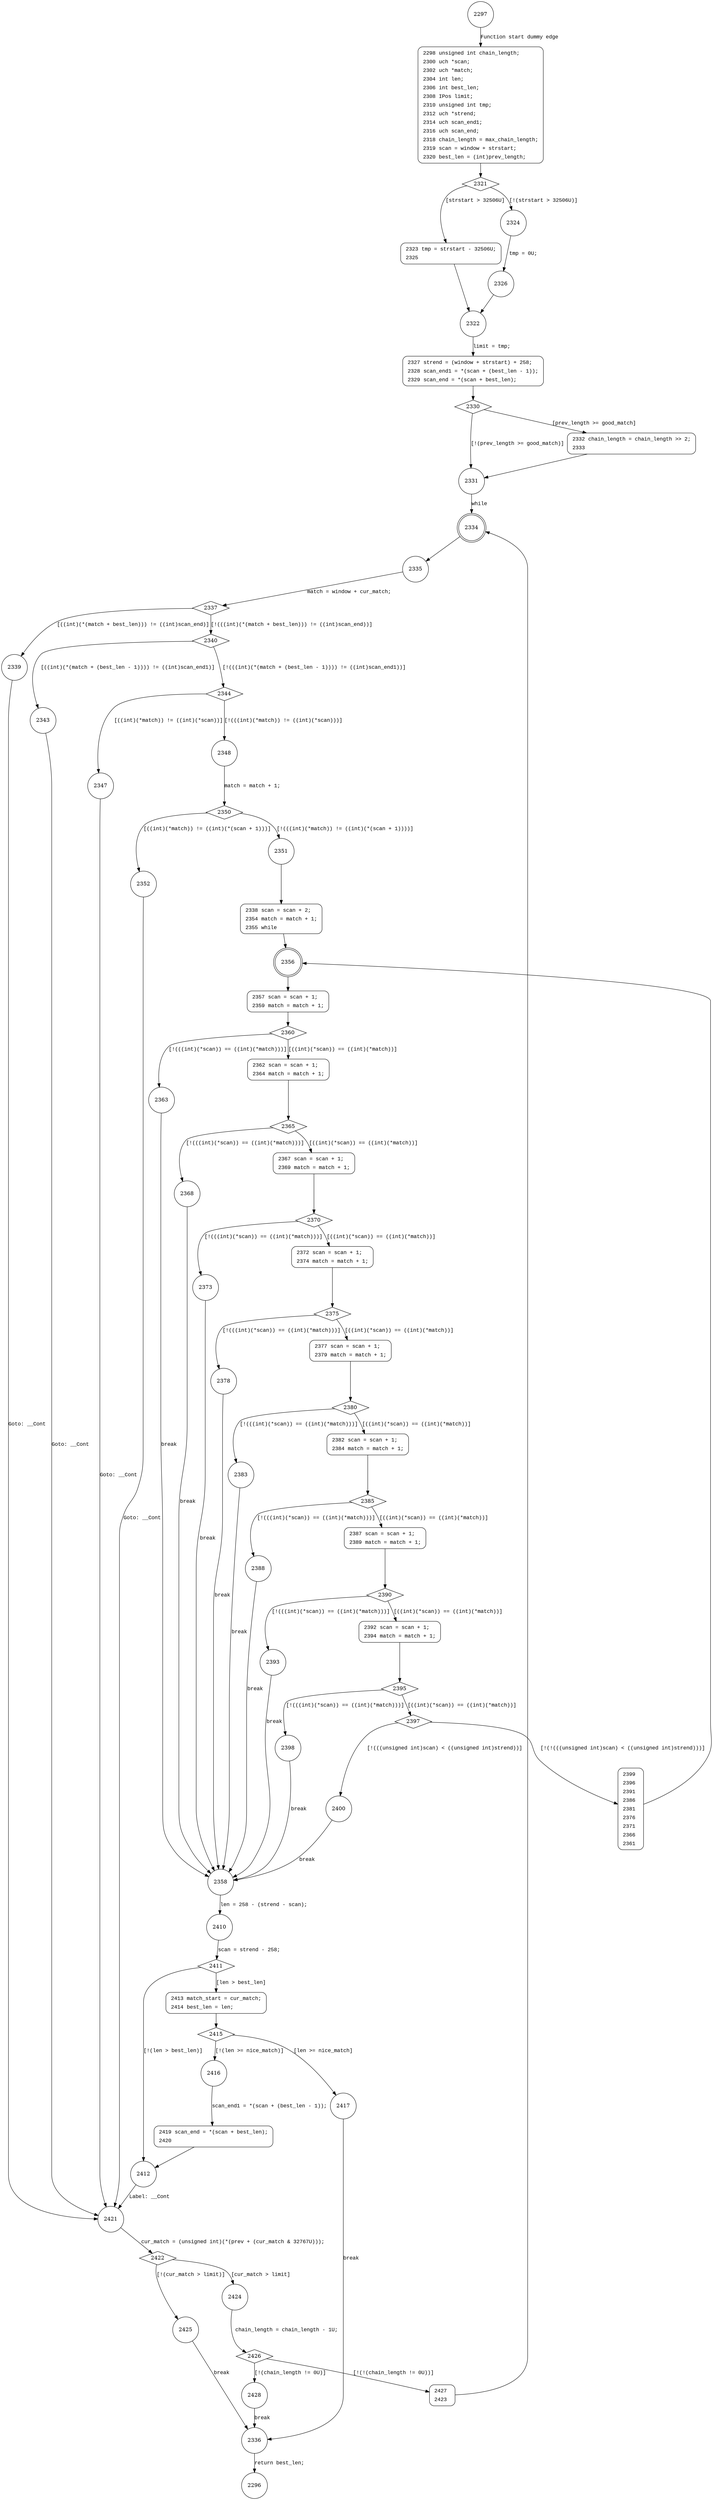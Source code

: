 digraph longest_match {
2297 [shape="circle"]
2298 [shape="circle"]
2321 [shape="diamond"]
2324 [shape="circle"]
2323 [shape="circle"]
2322 [shape="circle"]
2327 [shape="circle"]
2330 [shape="diamond"]
2331 [shape="circle"]
2332 [shape="circle"]
2334 [shape="doublecircle"]
2335 [shape="circle"]
2337 [shape="diamond"]
2340 [shape="diamond"]
2339 [shape="circle"]
2421 [shape="circle"]
2422 [shape="diamond"]
2425 [shape="circle"]
2424 [shape="circle"]
2426 [shape="diamond"]
2427 [shape="circle"]
2428 [shape="circle"]
2336 [shape="circle"]
2296 [shape="circle"]
2344 [shape="diamond"]
2343 [shape="circle"]
2348 [shape="circle"]
2347 [shape="circle"]
2350 [shape="diamond"]
2351 [shape="circle"]
2352 [shape="circle"]
2338 [shape="circle"]
2356 [shape="doublecircle"]
2357 [shape="circle"]
2360 [shape="diamond"]
2363 [shape="circle"]
2362 [shape="circle"]
2365 [shape="diamond"]
2368 [shape="circle"]
2367 [shape="circle"]
2370 [shape="diamond"]
2373 [shape="circle"]
2372 [shape="circle"]
2375 [shape="diamond"]
2378 [shape="circle"]
2377 [shape="circle"]
2380 [shape="diamond"]
2383 [shape="circle"]
2382 [shape="circle"]
2385 [shape="diamond"]
2388 [shape="circle"]
2387 [shape="circle"]
2390 [shape="diamond"]
2393 [shape="circle"]
2392 [shape="circle"]
2395 [shape="diamond"]
2398 [shape="circle"]
2397 [shape="diamond"]
2399 [shape="circle"]
2400 [shape="circle"]
2358 [shape="circle"]
2410 [shape="circle"]
2411 [shape="diamond"]
2412 [shape="circle"]
2413 [shape="circle"]
2415 [shape="diamond"]
2416 [shape="circle"]
2417 [shape="circle"]
2419 [shape="circle"]
2326 [shape="circle"]
2298 [style="filled,bold" penwidth="1" fillcolor="white" fontname="Courier New" shape="Mrecord" label=<<table border="0" cellborder="0" cellpadding="3" bgcolor="white"><tr><td align="right">2298</td><td align="left">unsigned int chain_length;</td></tr><tr><td align="right">2300</td><td align="left">uch *scan;</td></tr><tr><td align="right">2302</td><td align="left">uch *match;</td></tr><tr><td align="right">2304</td><td align="left">int len;</td></tr><tr><td align="right">2306</td><td align="left">int best_len;</td></tr><tr><td align="right">2308</td><td align="left">IPos limit;</td></tr><tr><td align="right">2310</td><td align="left">unsigned int tmp;</td></tr><tr><td align="right">2312</td><td align="left">uch *strend;</td></tr><tr><td align="right">2314</td><td align="left">uch scan_end1;</td></tr><tr><td align="right">2316</td><td align="left">uch scan_end;</td></tr><tr><td align="right">2318</td><td align="left">chain_length = max_chain_length;</td></tr><tr><td align="right">2319</td><td align="left">scan = window + strstart;</td></tr><tr><td align="right">2320</td><td align="left">best_len = (int)prev_length;</td></tr></table>>]
2298 -> 2321[label=""]
2323 [style="filled,bold" penwidth="1" fillcolor="white" fontname="Courier New" shape="Mrecord" label=<<table border="0" cellborder="0" cellpadding="3" bgcolor="white"><tr><td align="right">2323</td><td align="left">tmp = strstart - 32506U;</td></tr><tr><td align="right">2325</td><td align="left"></td></tr></table>>]
2323 -> 2322[label=""]
2327 [style="filled,bold" penwidth="1" fillcolor="white" fontname="Courier New" shape="Mrecord" label=<<table border="0" cellborder="0" cellpadding="3" bgcolor="white"><tr><td align="right">2327</td><td align="left">strend = (window + strstart) + 258;</td></tr><tr><td align="right">2328</td><td align="left">scan_end1 = *(scan + (best_len - 1));</td></tr><tr><td align="right">2329</td><td align="left">scan_end = *(scan + best_len);</td></tr></table>>]
2327 -> 2330[label=""]
2332 [style="filled,bold" penwidth="1" fillcolor="white" fontname="Courier New" shape="Mrecord" label=<<table border="0" cellborder="0" cellpadding="3" bgcolor="white"><tr><td align="right">2332</td><td align="left">chain_length = chain_length &gt;&gt; 2;</td></tr><tr><td align="right">2333</td><td align="left"></td></tr></table>>]
2332 -> 2331[label=""]
2427 [style="filled,bold" penwidth="1" fillcolor="white" fontname="Courier New" shape="Mrecord" label=<<table border="0" cellborder="0" cellpadding="3" bgcolor="white"><tr><td align="right">2427</td><td align="left"></td></tr><tr><td align="right">2423</td><td align="left"></td></tr></table>>]
2427 -> 2334[label=""]
2338 [style="filled,bold" penwidth="1" fillcolor="white" fontname="Courier New" shape="Mrecord" label=<<table border="0" cellborder="0" cellpadding="3" bgcolor="white"><tr><td align="right">2338</td><td align="left">scan = scan + 2;</td></tr><tr><td align="right">2354</td><td align="left">match = match + 1;</td></tr><tr><td align="right">2355</td><td align="left">while</td></tr></table>>]
2338 -> 2356[label=""]
2357 [style="filled,bold" penwidth="1" fillcolor="white" fontname="Courier New" shape="Mrecord" label=<<table border="0" cellborder="0" cellpadding="3" bgcolor="white"><tr><td align="right">2357</td><td align="left">scan = scan + 1;</td></tr><tr><td align="right">2359</td><td align="left">match = match + 1;</td></tr></table>>]
2357 -> 2360[label=""]
2362 [style="filled,bold" penwidth="1" fillcolor="white" fontname="Courier New" shape="Mrecord" label=<<table border="0" cellborder="0" cellpadding="3" bgcolor="white"><tr><td align="right">2362</td><td align="left">scan = scan + 1;</td></tr><tr><td align="right">2364</td><td align="left">match = match + 1;</td></tr></table>>]
2362 -> 2365[label=""]
2367 [style="filled,bold" penwidth="1" fillcolor="white" fontname="Courier New" shape="Mrecord" label=<<table border="0" cellborder="0" cellpadding="3" bgcolor="white"><tr><td align="right">2367</td><td align="left">scan = scan + 1;</td></tr><tr><td align="right">2369</td><td align="left">match = match + 1;</td></tr></table>>]
2367 -> 2370[label=""]
2372 [style="filled,bold" penwidth="1" fillcolor="white" fontname="Courier New" shape="Mrecord" label=<<table border="0" cellborder="0" cellpadding="3" bgcolor="white"><tr><td align="right">2372</td><td align="left">scan = scan + 1;</td></tr><tr><td align="right">2374</td><td align="left">match = match + 1;</td></tr></table>>]
2372 -> 2375[label=""]
2377 [style="filled,bold" penwidth="1" fillcolor="white" fontname="Courier New" shape="Mrecord" label=<<table border="0" cellborder="0" cellpadding="3" bgcolor="white"><tr><td align="right">2377</td><td align="left">scan = scan + 1;</td></tr><tr><td align="right">2379</td><td align="left">match = match + 1;</td></tr></table>>]
2377 -> 2380[label=""]
2382 [style="filled,bold" penwidth="1" fillcolor="white" fontname="Courier New" shape="Mrecord" label=<<table border="0" cellborder="0" cellpadding="3" bgcolor="white"><tr><td align="right">2382</td><td align="left">scan = scan + 1;</td></tr><tr><td align="right">2384</td><td align="left">match = match + 1;</td></tr></table>>]
2382 -> 2385[label=""]
2387 [style="filled,bold" penwidth="1" fillcolor="white" fontname="Courier New" shape="Mrecord" label=<<table border="0" cellborder="0" cellpadding="3" bgcolor="white"><tr><td align="right">2387</td><td align="left">scan = scan + 1;</td></tr><tr><td align="right">2389</td><td align="left">match = match + 1;</td></tr></table>>]
2387 -> 2390[label=""]
2392 [style="filled,bold" penwidth="1" fillcolor="white" fontname="Courier New" shape="Mrecord" label=<<table border="0" cellborder="0" cellpadding="3" bgcolor="white"><tr><td align="right">2392</td><td align="left">scan = scan + 1;</td></tr><tr><td align="right">2394</td><td align="left">match = match + 1;</td></tr></table>>]
2392 -> 2395[label=""]
2413 [style="filled,bold" penwidth="1" fillcolor="white" fontname="Courier New" shape="Mrecord" label=<<table border="0" cellborder="0" cellpadding="3" bgcolor="white"><tr><td align="right">2413</td><td align="left">match_start = cur_match;</td></tr><tr><td align="right">2414</td><td align="left">best_len = len;</td></tr></table>>]
2413 -> 2415[label=""]
2419 [style="filled,bold" penwidth="1" fillcolor="white" fontname="Courier New" shape="Mrecord" label=<<table border="0" cellborder="0" cellpadding="3" bgcolor="white"><tr><td align="right">2419</td><td align="left">scan_end = *(scan + best_len);</td></tr><tr><td align="right">2420</td><td align="left"></td></tr></table>>]
2419 -> 2412[label=""]
2399 [style="filled,bold" penwidth="1" fillcolor="white" fontname="Courier New" shape="Mrecord" label=<<table border="0" cellborder="0" cellpadding="3" bgcolor="white"><tr><td align="right">2399</td><td align="left"></td></tr><tr><td align="right">2396</td><td align="left"></td></tr><tr><td align="right">2391</td><td align="left"></td></tr><tr><td align="right">2386</td><td align="left"></td></tr><tr><td align="right">2381</td><td align="left"></td></tr><tr><td align="right">2376</td><td align="left"></td></tr><tr><td align="right">2371</td><td align="left"></td></tr><tr><td align="right">2366</td><td align="left"></td></tr><tr><td align="right">2361</td><td align="left"></td></tr></table>>]
2399 -> 2356[label=""]
2297 -> 2298 [label="Function start dummy edge" fontname="Courier New"]
2321 -> 2324 [label="[!(strstart > 32506U)]" fontname="Courier New"]
2321 -> 2323 [label="[strstart > 32506U]" fontname="Courier New"]
2322 -> 2327 [label="limit = tmp;" fontname="Courier New"]
2330 -> 2331 [label="[!(prev_length >= good_match)]" fontname="Courier New"]
2330 -> 2332 [label="[prev_length >= good_match]" fontname="Courier New"]
2331 -> 2334 [label="while" fontname="Courier New"]
2334 -> 2335 [label="" fontname="Courier New"]
2337 -> 2340 [label="[!(((int)(*(match + best_len))) != ((int)scan_end))]" fontname="Courier New"]
2337 -> 2339 [label="[((int)(*(match + best_len))) != ((int)scan_end)]" fontname="Courier New"]
2421 -> 2422 [label="cur_match = (unsigned int)(*(prev + (cur_match & 32767U)));" fontname="Courier New"]
2422 -> 2425 [label="[!(cur_match > limit)]" fontname="Courier New"]
2422 -> 2424 [label="[cur_match > limit]" fontname="Courier New"]
2426 -> 2427 [label="[!(!(chain_length != 0U))]" fontname="Courier New"]
2426 -> 2428 [label="[!(chain_length != 0U)]" fontname="Courier New"]
2336 -> 2296 [label="return best_len;" fontname="Courier New"]
2425 -> 2336 [label="break" fontname="Courier New"]
2340 -> 2344 [label="[!(((int)(*(match + (best_len - 1)))) != ((int)scan_end1))]" fontname="Courier New"]
2340 -> 2343 [label="[((int)(*(match + (best_len - 1)))) != ((int)scan_end1)]" fontname="Courier New"]
2344 -> 2348 [label="[!(((int)(*match)) != ((int)(*scan)))]" fontname="Courier New"]
2344 -> 2347 [label="[((int)(*match)) != ((int)(*scan))]" fontname="Courier New"]
2348 -> 2350 [label="match = match + 1;" fontname="Courier New"]
2350 -> 2351 [label="[!(((int)(*match)) != ((int)(*(scan + 1))))]" fontname="Courier New"]
2350 -> 2352 [label="[((int)(*match)) != ((int)(*(scan + 1)))]" fontname="Courier New"]
2351 -> 2338 [label="" fontname="Courier New"]
2356 -> 2357 [label="" fontname="Courier New"]
2360 -> 2363 [label="[!(((int)(*scan)) == ((int)(*match)))]" fontname="Courier New"]
2360 -> 2362 [label="[((int)(*scan)) == ((int)(*match))]" fontname="Courier New"]
2365 -> 2368 [label="[!(((int)(*scan)) == ((int)(*match)))]" fontname="Courier New"]
2365 -> 2367 [label="[((int)(*scan)) == ((int)(*match))]" fontname="Courier New"]
2370 -> 2373 [label="[!(((int)(*scan)) == ((int)(*match)))]" fontname="Courier New"]
2370 -> 2372 [label="[((int)(*scan)) == ((int)(*match))]" fontname="Courier New"]
2375 -> 2378 [label="[!(((int)(*scan)) == ((int)(*match)))]" fontname="Courier New"]
2375 -> 2377 [label="[((int)(*scan)) == ((int)(*match))]" fontname="Courier New"]
2380 -> 2383 [label="[!(((int)(*scan)) == ((int)(*match)))]" fontname="Courier New"]
2380 -> 2382 [label="[((int)(*scan)) == ((int)(*match))]" fontname="Courier New"]
2385 -> 2388 [label="[!(((int)(*scan)) == ((int)(*match)))]" fontname="Courier New"]
2385 -> 2387 [label="[((int)(*scan)) == ((int)(*match))]" fontname="Courier New"]
2390 -> 2393 [label="[!(((int)(*scan)) == ((int)(*match)))]" fontname="Courier New"]
2390 -> 2392 [label="[((int)(*scan)) == ((int)(*match))]" fontname="Courier New"]
2395 -> 2398 [label="[!(((int)(*scan)) == ((int)(*match)))]" fontname="Courier New"]
2395 -> 2397 [label="[((int)(*scan)) == ((int)(*match))]" fontname="Courier New"]
2397 -> 2399 [label="[!(!(((unsigned int)scan) < ((unsigned int)strend)))]" fontname="Courier New"]
2397 -> 2400 [label="[!(((unsigned int)scan) < ((unsigned int)strend))]" fontname="Courier New"]
2358 -> 2410 [label="len = 258 - (strend - scan);" fontname="Courier New"]
2411 -> 2412 [label="[!(len > best_len)]" fontname="Courier New"]
2411 -> 2413 [label="[len > best_len]" fontname="Courier New"]
2415 -> 2416 [label="[!(len >= nice_match)]" fontname="Courier New"]
2415 -> 2417 [label="[len >= nice_match]" fontname="Courier New"]
2416 -> 2419 [label="scan_end1 = *(scan + (best_len - 1));" fontname="Courier New"]
2412 -> 2421 [label="Label: __Cont" fontname="Courier New"]
2398 -> 2358 [label="break" fontname="Courier New"]
2388 -> 2358 [label="break" fontname="Courier New"]
2378 -> 2358 [label="break" fontname="Courier New"]
2368 -> 2358 [label="break" fontname="Courier New"]
2324 -> 2326 [label="tmp = 0U;" fontname="Courier New"]
2335 -> 2337 [label="match = window + cur_match;" fontname="Courier New"]
2339 -> 2421 [label="Goto: __Cont" fontname="Courier New"]
2424 -> 2426 [label="chain_length = chain_length - 1U;" fontname="Courier New"]
2428 -> 2336 [label="break" fontname="Courier New"]
2343 -> 2421 [label="Goto: __Cont" fontname="Courier New"]
2347 -> 2421 [label="Goto: __Cont" fontname="Courier New"]
2352 -> 2421 [label="Goto: __Cont" fontname="Courier New"]
2400 -> 2358 [label="break" fontname="Courier New"]
2410 -> 2411 [label="scan = strend - 258;" fontname="Courier New"]
2417 -> 2336 [label="break" fontname="Courier New"]
2393 -> 2358 [label="break" fontname="Courier New"]
2383 -> 2358 [label="break" fontname="Courier New"]
2373 -> 2358 [label="break" fontname="Courier New"]
2363 -> 2358 [label="break" fontname="Courier New"]
2326 -> 2322 [label="" fontname="Courier New"]
}